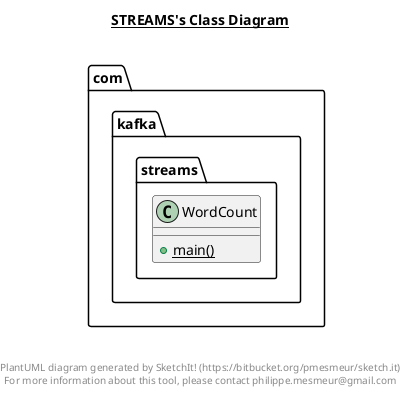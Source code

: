 @startuml

title __STREAMS's Class Diagram__\n

  namespace com.kafka {
    namespace streams {
      class com.kafka.streams.WordCount {
          {static} + main()
      }
    }
  }
  



right footer


PlantUML diagram generated by SketchIt! (https://bitbucket.org/pmesmeur/sketch.it)
For more information about this tool, please contact philippe.mesmeur@gmail.com
endfooter

@enduml

